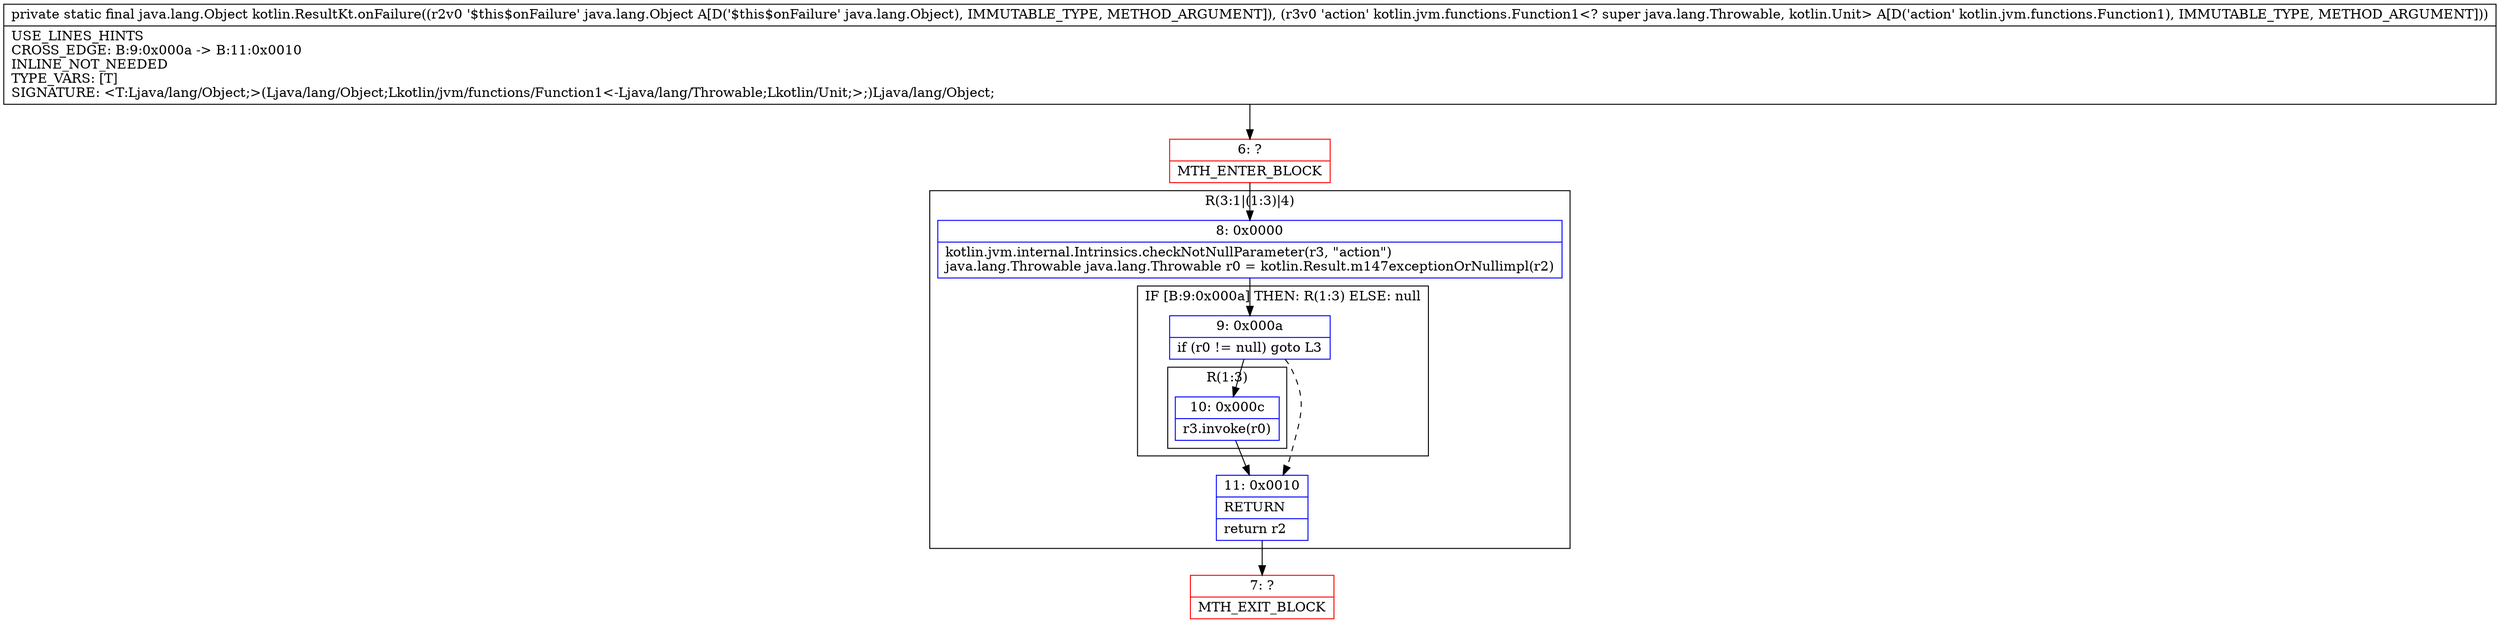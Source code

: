 digraph "CFG forkotlin.ResultKt.onFailure(Ljava\/lang\/Object;Lkotlin\/jvm\/functions\/Function1;)Ljava\/lang\/Object;" {
subgraph cluster_Region_1086464572 {
label = "R(3:1|(1:3)|4)";
node [shape=record,color=blue];
Node_8 [shape=record,label="{8\:\ 0x0000|kotlin.jvm.internal.Intrinsics.checkNotNullParameter(r3, \"action\")\ljava.lang.Throwable java.lang.Throwable r0 = kotlin.Result.m147exceptionOrNullimpl(r2)\l}"];
subgraph cluster_IfRegion_112275370 {
label = "IF [B:9:0x000a] THEN: R(1:3) ELSE: null";
node [shape=record,color=blue];
Node_9 [shape=record,label="{9\:\ 0x000a|if (r0 != null) goto L3\l}"];
subgraph cluster_Region_1049003413 {
label = "R(1:3)";
node [shape=record,color=blue];
Node_10 [shape=record,label="{10\:\ 0x000c|r3.invoke(r0)\l}"];
}
}
Node_11 [shape=record,label="{11\:\ 0x0010|RETURN\l|return r2\l}"];
}
Node_6 [shape=record,color=red,label="{6\:\ ?|MTH_ENTER_BLOCK\l}"];
Node_7 [shape=record,color=red,label="{7\:\ ?|MTH_EXIT_BLOCK\l}"];
MethodNode[shape=record,label="{private static final java.lang.Object kotlin.ResultKt.onFailure((r2v0 '$this$onFailure' java.lang.Object A[D('$this$onFailure' java.lang.Object), IMMUTABLE_TYPE, METHOD_ARGUMENT]), (r3v0 'action' kotlin.jvm.functions.Function1\<? super java.lang.Throwable, kotlin.Unit\> A[D('action' kotlin.jvm.functions.Function1), IMMUTABLE_TYPE, METHOD_ARGUMENT]))  | USE_LINES_HINTS\lCROSS_EDGE: B:9:0x000a \-\> B:11:0x0010\lINLINE_NOT_NEEDED\lTYPE_VARS: [T]\lSIGNATURE: \<T:Ljava\/lang\/Object;\>(Ljava\/lang\/Object;Lkotlin\/jvm\/functions\/Function1\<\-Ljava\/lang\/Throwable;Lkotlin\/Unit;\>;)Ljava\/lang\/Object;\l}"];
MethodNode -> Node_6;Node_8 -> Node_9;
Node_9 -> Node_10;
Node_9 -> Node_11[style=dashed];
Node_10 -> Node_11;
Node_11 -> Node_7;
Node_6 -> Node_8;
}

